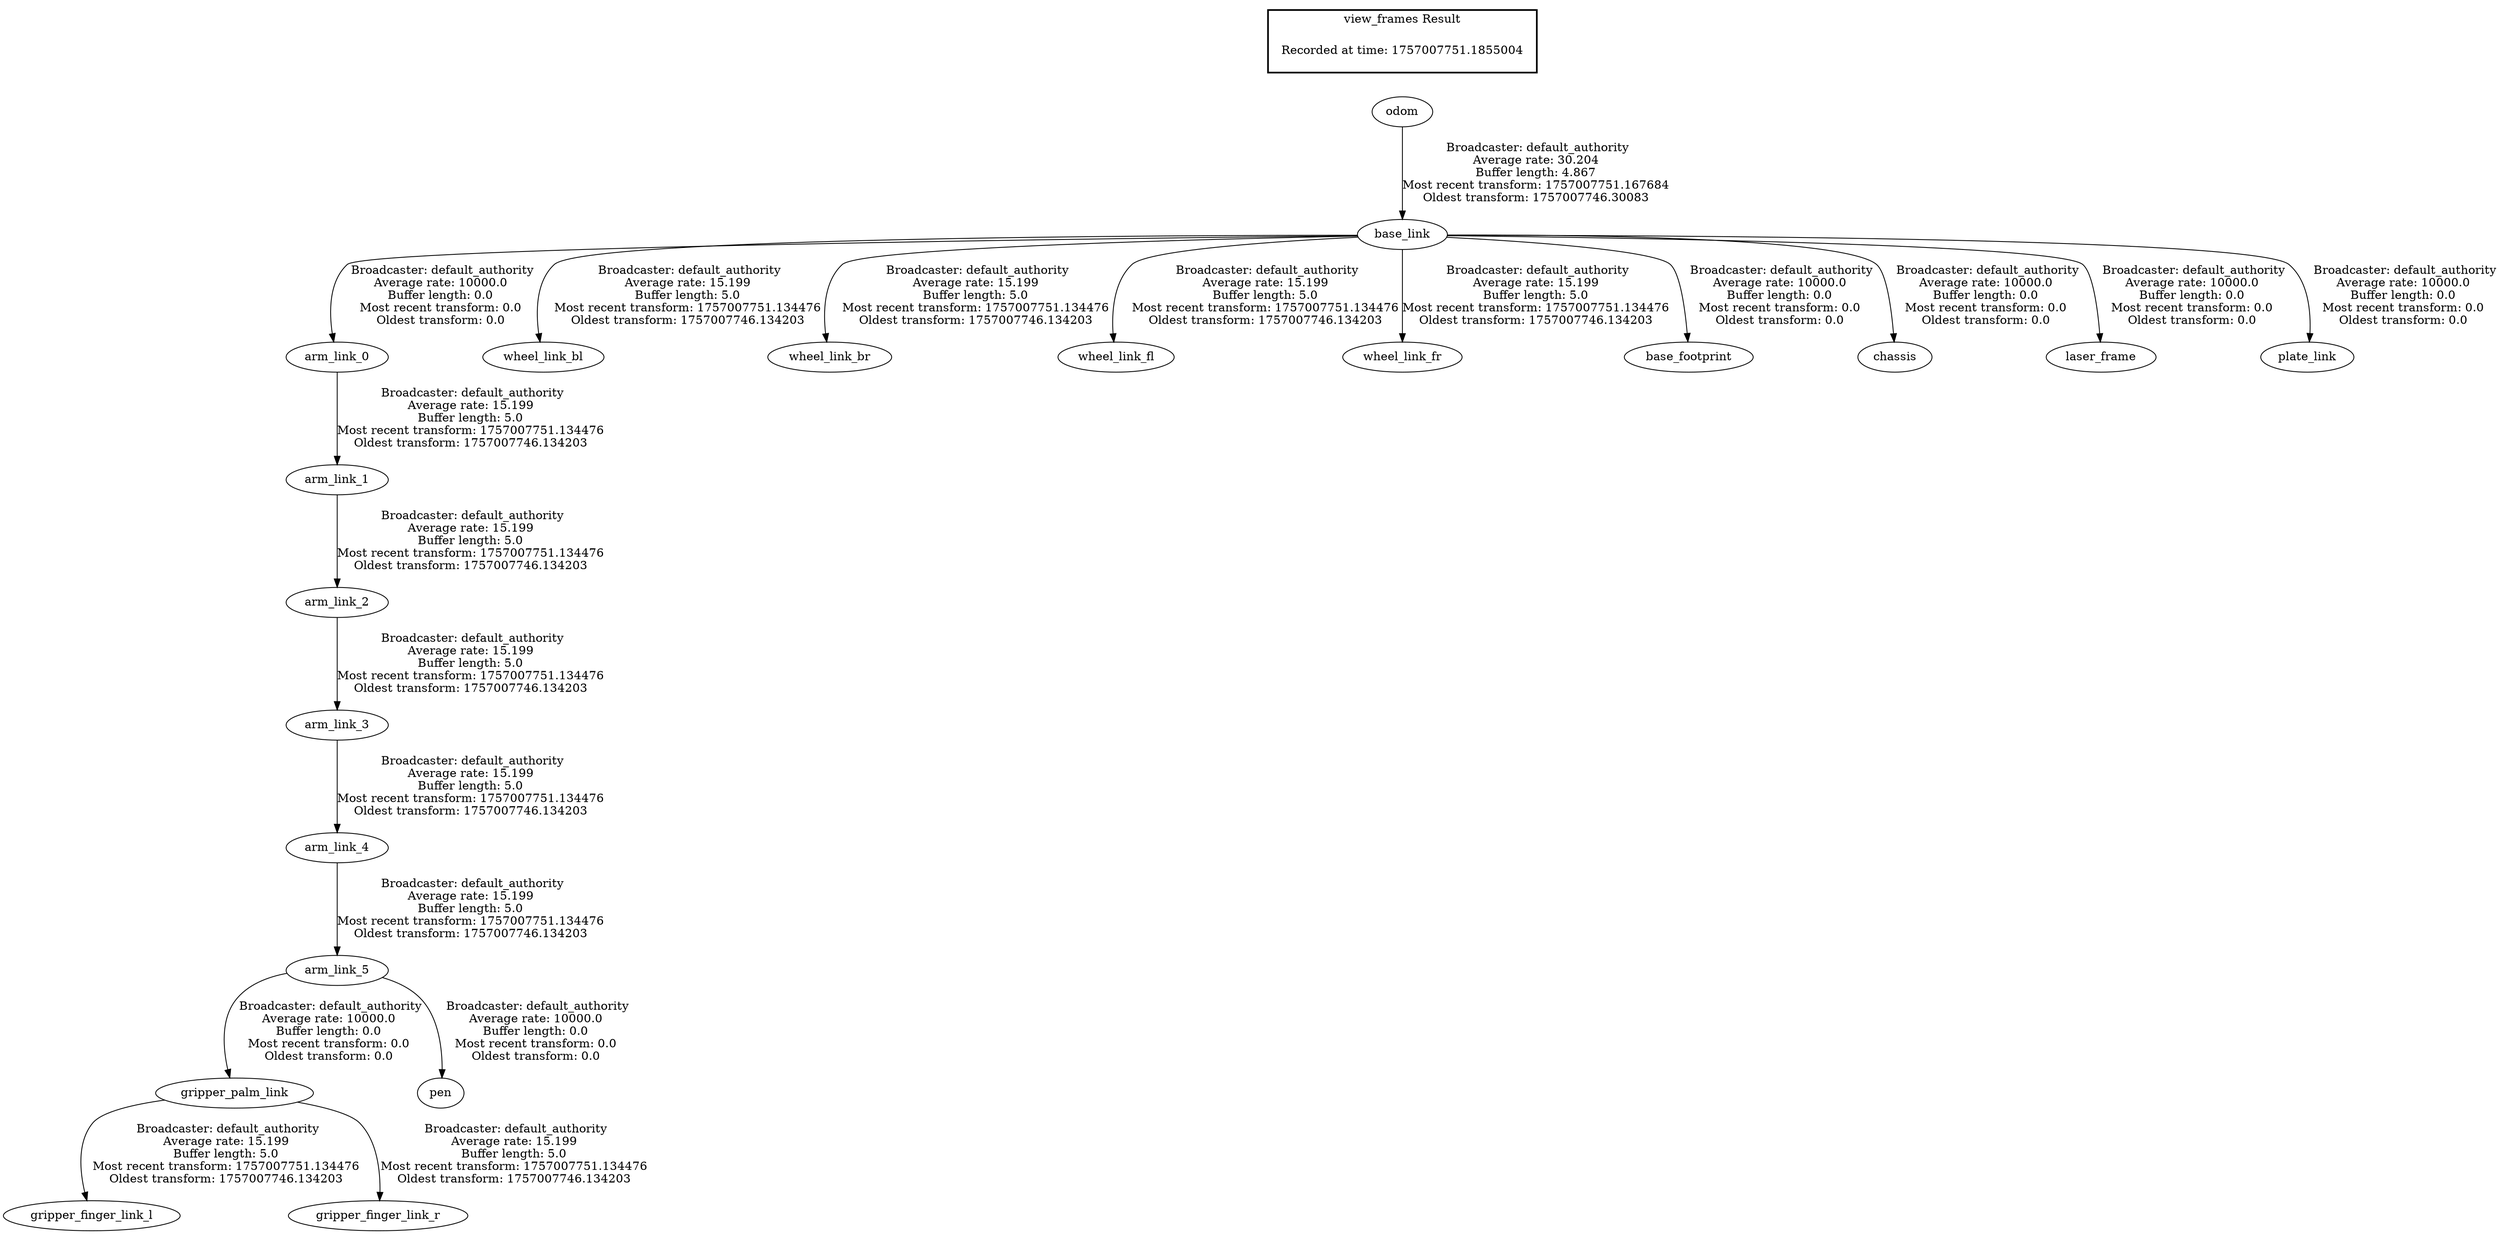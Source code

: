 digraph G {
"arm_link_0" -> "arm_link_1"[label=" Broadcaster: default_authority\nAverage rate: 15.199\nBuffer length: 5.0\nMost recent transform: 1757007751.134476\nOldest transform: 1757007746.134203\n"];
"base_link" -> "arm_link_0"[label=" Broadcaster: default_authority\nAverage rate: 10000.0\nBuffer length: 0.0\nMost recent transform: 0.0\nOldest transform: 0.0\n"];
"arm_link_1" -> "arm_link_2"[label=" Broadcaster: default_authority\nAverage rate: 15.199\nBuffer length: 5.0\nMost recent transform: 1757007751.134476\nOldest transform: 1757007746.134203\n"];
"arm_link_2" -> "arm_link_3"[label=" Broadcaster: default_authority\nAverage rate: 15.199\nBuffer length: 5.0\nMost recent transform: 1757007751.134476\nOldest transform: 1757007746.134203\n"];
"arm_link_3" -> "arm_link_4"[label=" Broadcaster: default_authority\nAverage rate: 15.199\nBuffer length: 5.0\nMost recent transform: 1757007751.134476\nOldest transform: 1757007746.134203\n"];
"arm_link_4" -> "arm_link_5"[label=" Broadcaster: default_authority\nAverage rate: 15.199\nBuffer length: 5.0\nMost recent transform: 1757007751.134476\nOldest transform: 1757007746.134203\n"];
"gripper_palm_link" -> "gripper_finger_link_l"[label=" Broadcaster: default_authority\nAverage rate: 15.199\nBuffer length: 5.0\nMost recent transform: 1757007751.134476\nOldest transform: 1757007746.134203\n"];
"arm_link_5" -> "gripper_palm_link"[label=" Broadcaster: default_authority\nAverage rate: 10000.0\nBuffer length: 0.0\nMost recent transform: 0.0\nOldest transform: 0.0\n"];
"gripper_palm_link" -> "gripper_finger_link_r"[label=" Broadcaster: default_authority\nAverage rate: 15.199\nBuffer length: 5.0\nMost recent transform: 1757007751.134476\nOldest transform: 1757007746.134203\n"];
"base_link" -> "wheel_link_bl"[label=" Broadcaster: default_authority\nAverage rate: 15.199\nBuffer length: 5.0\nMost recent transform: 1757007751.134476\nOldest transform: 1757007746.134203\n"];
"odom" -> "base_link"[label=" Broadcaster: default_authority\nAverage rate: 30.204\nBuffer length: 4.867\nMost recent transform: 1757007751.167684\nOldest transform: 1757007746.30083\n"];
"base_link" -> "wheel_link_br"[label=" Broadcaster: default_authority\nAverage rate: 15.199\nBuffer length: 5.0\nMost recent transform: 1757007751.134476\nOldest transform: 1757007746.134203\n"];
"base_link" -> "wheel_link_fl"[label=" Broadcaster: default_authority\nAverage rate: 15.199\nBuffer length: 5.0\nMost recent transform: 1757007751.134476\nOldest transform: 1757007746.134203\n"];
"base_link" -> "wheel_link_fr"[label=" Broadcaster: default_authority\nAverage rate: 15.199\nBuffer length: 5.0\nMost recent transform: 1757007751.134476\nOldest transform: 1757007746.134203\n"];
"base_link" -> "base_footprint"[label=" Broadcaster: default_authority\nAverage rate: 10000.0\nBuffer length: 0.0\nMost recent transform: 0.0\nOldest transform: 0.0\n"];
"base_link" -> "chassis"[label=" Broadcaster: default_authority\nAverage rate: 10000.0\nBuffer length: 0.0\nMost recent transform: 0.0\nOldest transform: 0.0\n"];
"base_link" -> "laser_frame"[label=" Broadcaster: default_authority\nAverage rate: 10000.0\nBuffer length: 0.0\nMost recent transform: 0.0\nOldest transform: 0.0\n"];
"arm_link_5" -> "pen"[label=" Broadcaster: default_authority\nAverage rate: 10000.0\nBuffer length: 0.0\nMost recent transform: 0.0\nOldest transform: 0.0\n"];
"base_link" -> "plate_link"[label=" Broadcaster: default_authority\nAverage rate: 10000.0\nBuffer length: 0.0\nMost recent transform: 0.0\nOldest transform: 0.0\n"];
edge [style=invis];
 subgraph cluster_legend { style=bold; color=black; label ="view_frames Result";
"Recorded at time: 1757007751.1855004"[ shape=plaintext ] ;
}->"odom";
}